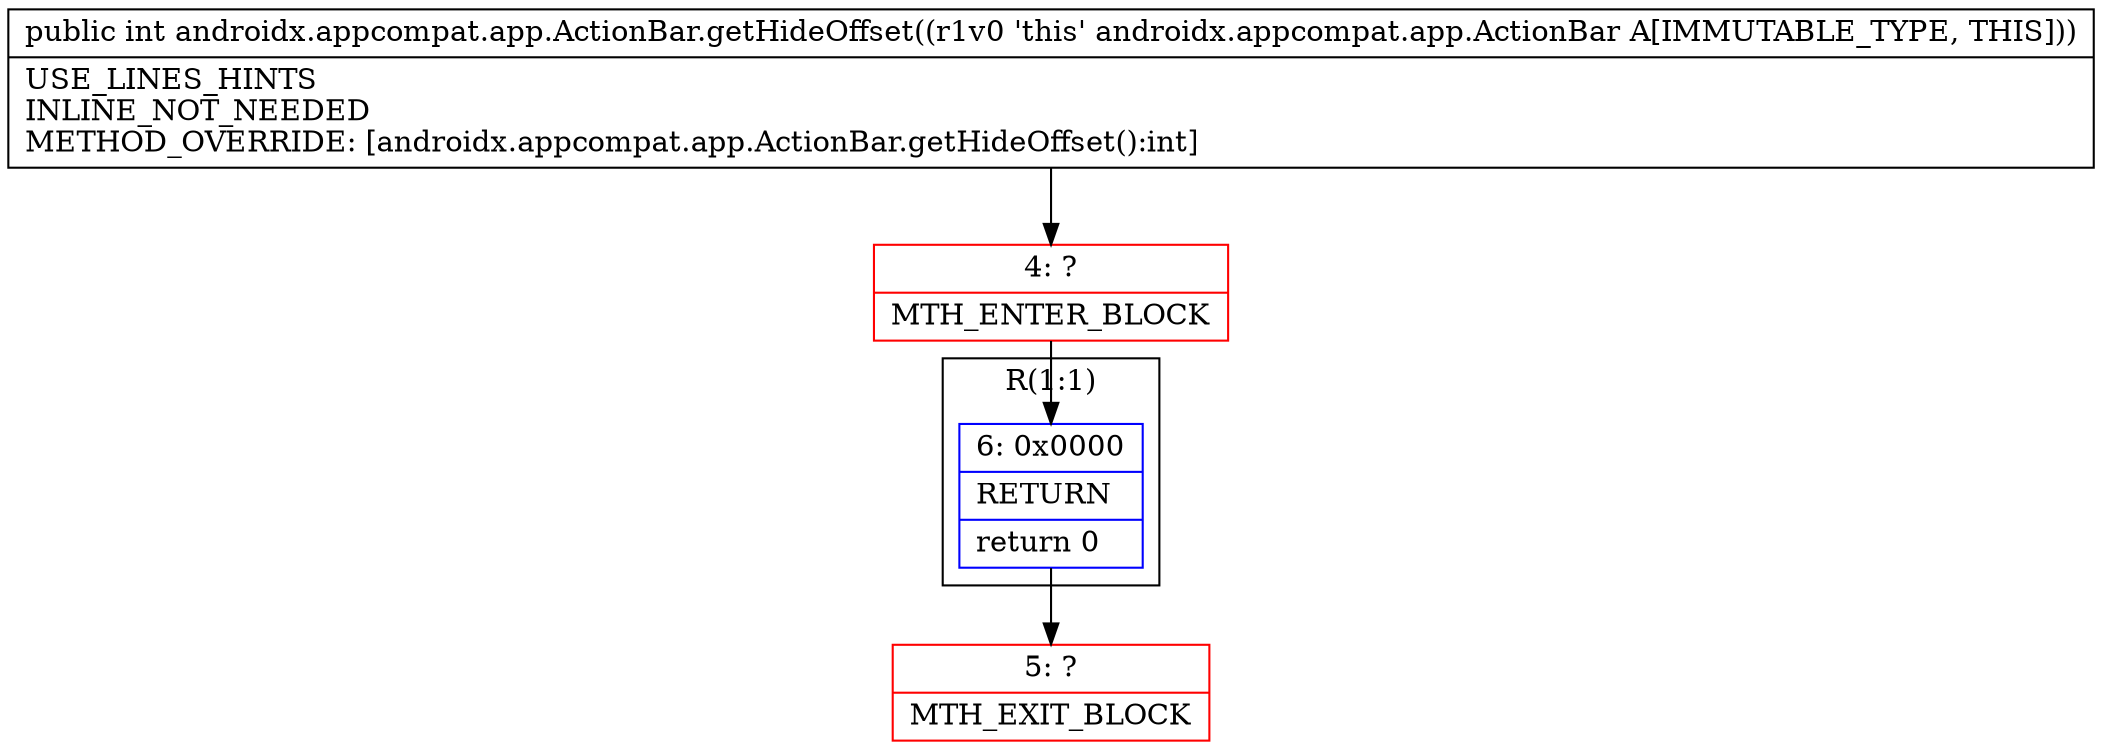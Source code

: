 digraph "CFG forandroidx.appcompat.app.ActionBar.getHideOffset()I" {
subgraph cluster_Region_570530561 {
label = "R(1:1)";
node [shape=record,color=blue];
Node_6 [shape=record,label="{6\:\ 0x0000|RETURN\l|return 0\l}"];
}
Node_4 [shape=record,color=red,label="{4\:\ ?|MTH_ENTER_BLOCK\l}"];
Node_5 [shape=record,color=red,label="{5\:\ ?|MTH_EXIT_BLOCK\l}"];
MethodNode[shape=record,label="{public int androidx.appcompat.app.ActionBar.getHideOffset((r1v0 'this' androidx.appcompat.app.ActionBar A[IMMUTABLE_TYPE, THIS]))  | USE_LINES_HINTS\lINLINE_NOT_NEEDED\lMETHOD_OVERRIDE: [androidx.appcompat.app.ActionBar.getHideOffset():int]\l}"];
MethodNode -> Node_4;Node_6 -> Node_5;
Node_4 -> Node_6;
}

